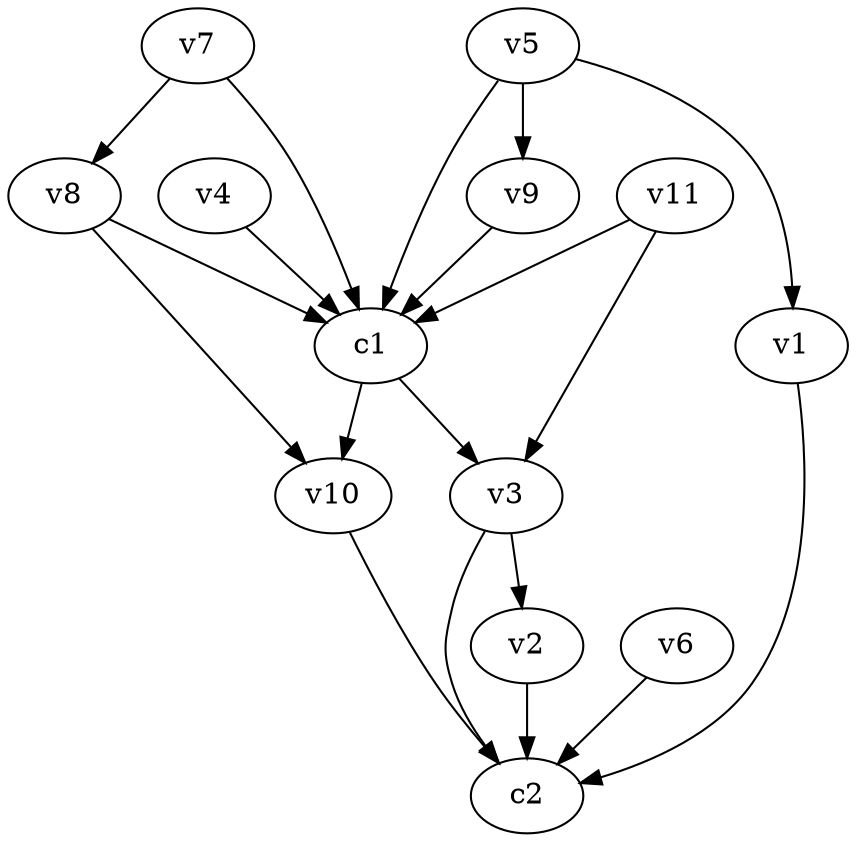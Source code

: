 strict digraph  {
c1;
c2;
v1;
v2;
v3;
v4;
v5;
v6;
v7;
v8;
v9;
v10;
v11;
c1 -> v10  [weight=1];
c1 -> v3  [weight=1];
v1 -> c2  [weight=1];
v2 -> c2  [weight=1];
v3 -> c2  [weight=1];
v3 -> v2  [weight=1];
v4 -> c1  [weight=1];
v5 -> c1  [weight=1];
v5 -> v9  [weight=1];
v5 -> v1  [weight=1];
v6 -> c2  [weight=1];
v7 -> c1  [weight=1];
v7 -> v8  [weight=1];
v8 -> c1  [weight=1];
v8 -> v10  [weight=1];
v9 -> c1  [weight=1];
v10 -> c2  [weight=1];
v11 -> c1  [weight=1];
v11 -> v3  [weight=1];
}
